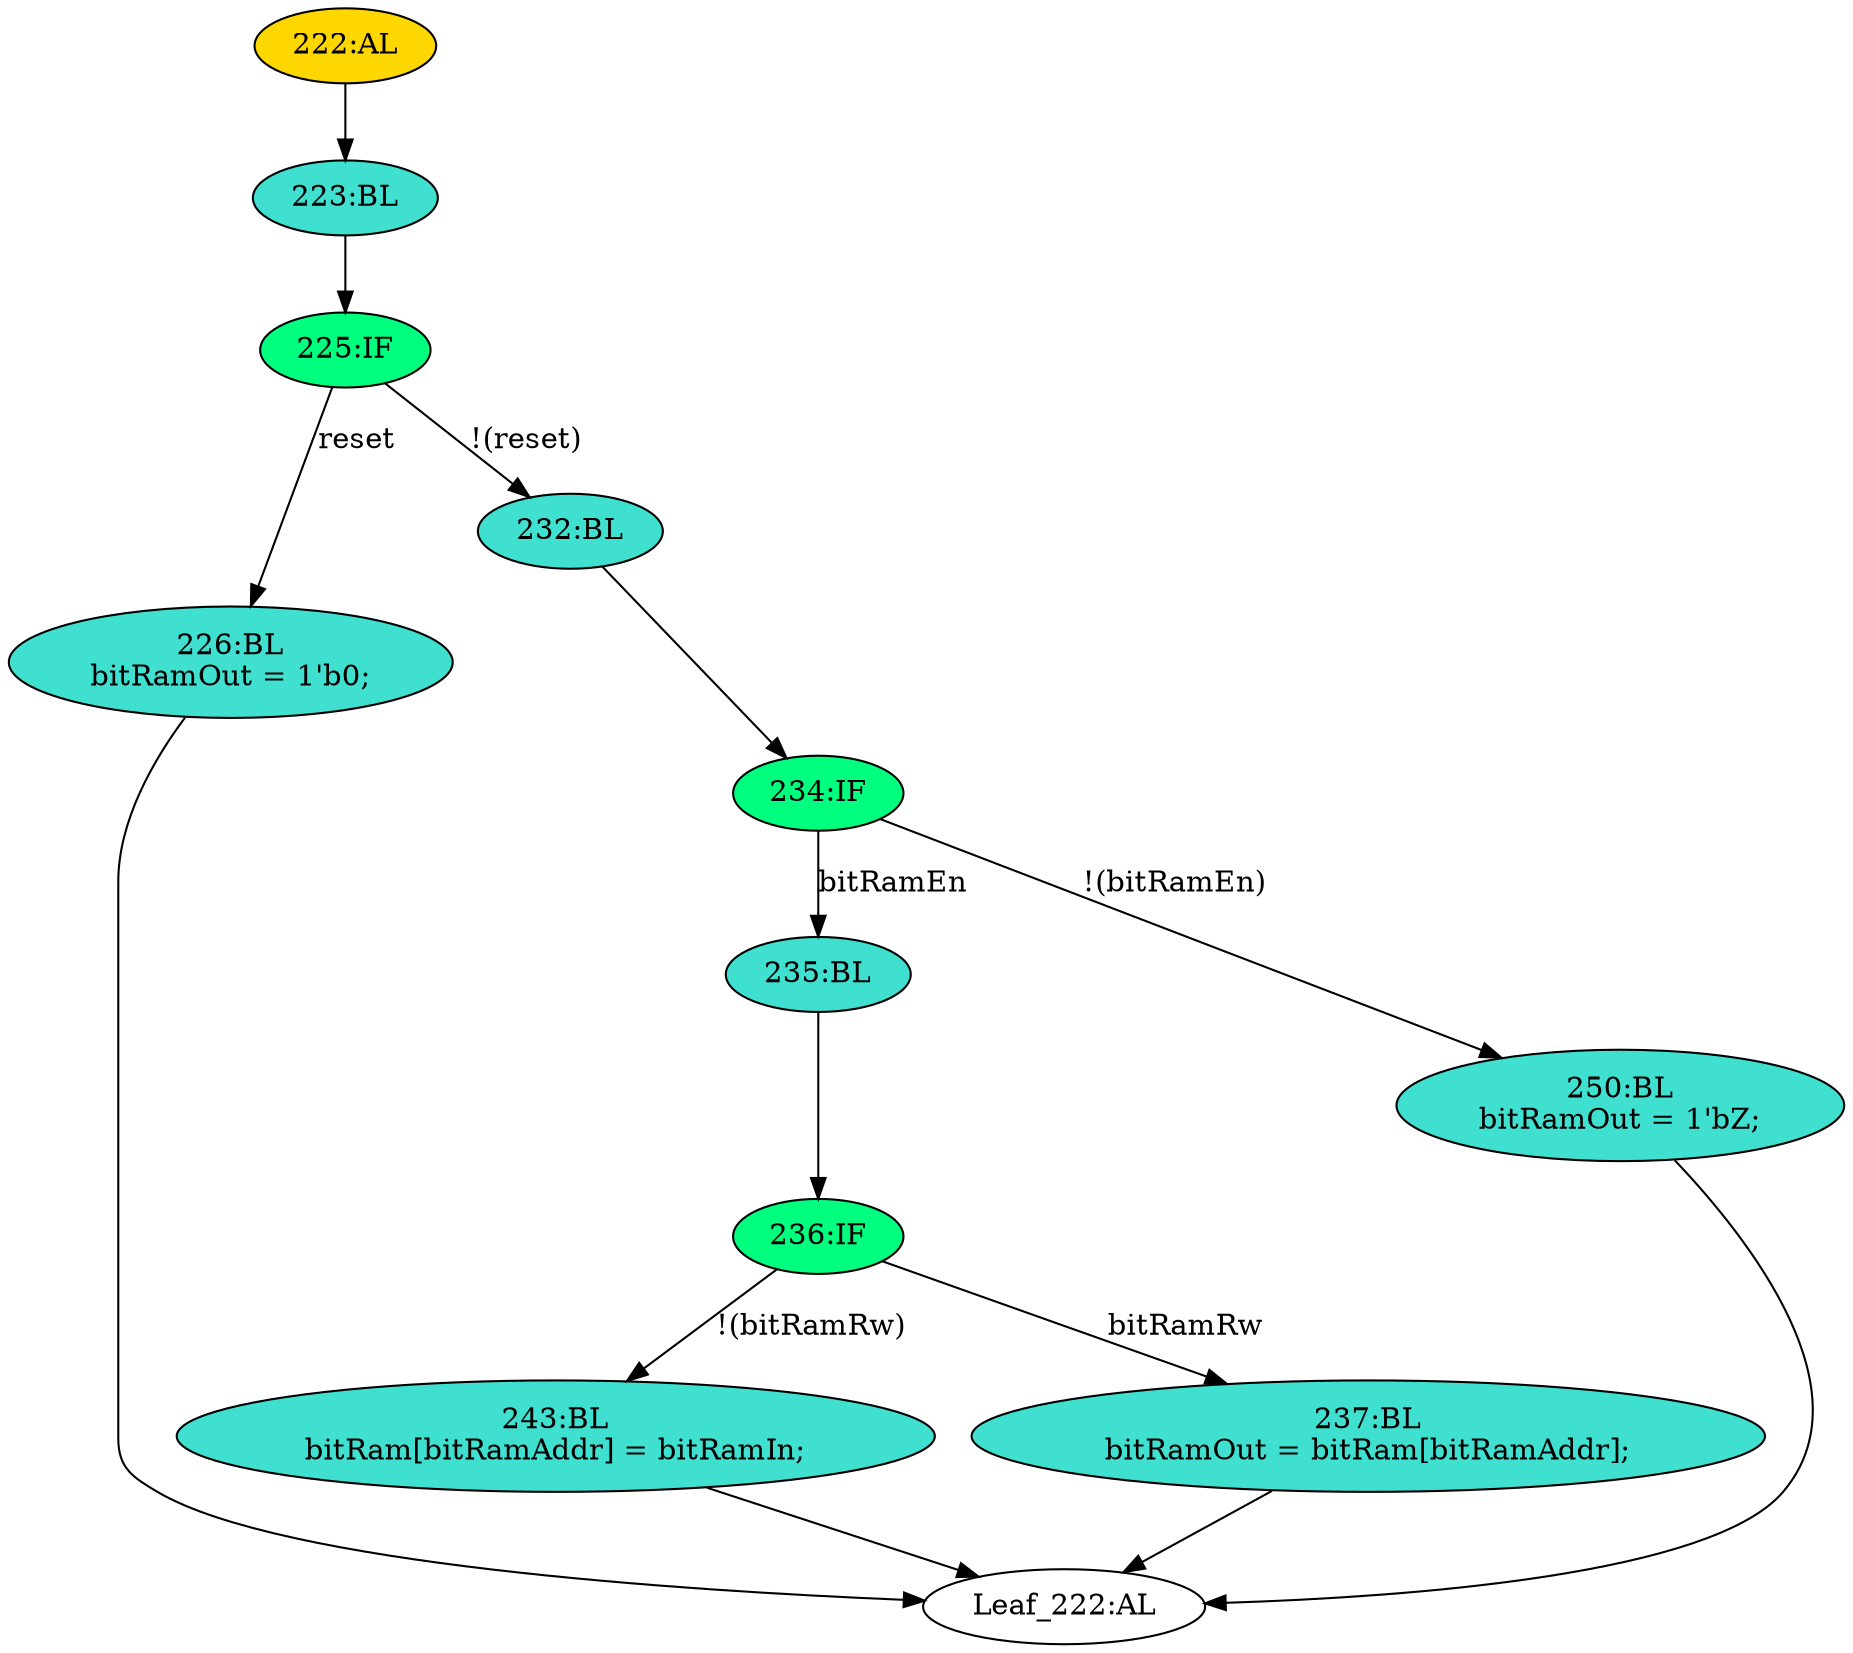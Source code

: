 strict digraph "" {
	node [label="\N"];
	"226:BL"	 [ast="<pyverilog.vparser.ast.Block object at 0x7fe85aecf990>",
		fillcolor=turquoise,
		label="226:BL
bitRamOut = 1'b0;",
		statements="[<pyverilog.vparser.ast.BlockingSubstitution object at 0x7fe85aecf9d0>]",
		style=filled,
		typ=Block];
	"Leaf_222:AL"	 [def_var="['bitRamOut', 'bitRam']",
		label="Leaf_222:AL"];
	"226:BL" -> "Leaf_222:AL"	 [cond="[]",
		lineno=None];
	"232:BL"	 [ast="<pyverilog.vparser.ast.Block object at 0x7fe85aecf4d0>",
		fillcolor=turquoise,
		label="232:BL",
		statements="[]",
		style=filled,
		typ=Block];
	"234:IF"	 [ast="<pyverilog.vparser.ast.IfStatement object at 0x7fe85aecf510>",
		fillcolor=springgreen,
		label="234:IF",
		statements="[]",
		style=filled,
		typ=IfStatement];
	"232:BL" -> "234:IF"	 [cond="[]",
		lineno=None];
	"222:AL"	 [ast="<pyverilog.vparser.ast.Always object at 0x7fe85aecf790>",
		clk_sens=True,
		fillcolor=gold,
		label="222:AL",
		sens="['clk', 'reset']",
		statements="[]",
		style=filled,
		typ=Always,
		use_var="['reset', 'bitRamEn', 'bitRam', 'bitRamIn', 'bitRamAddr', 'bitRamRw']"];
	"223:BL"	 [ast="<pyverilog.vparser.ast.Block object at 0x7fe85aecf910>",
		fillcolor=turquoise,
		label="223:BL",
		statements="[]",
		style=filled,
		typ=Block];
	"222:AL" -> "223:BL"	 [cond="[]",
		lineno=None];
	"243:BL"	 [ast="<pyverilog.vparser.ast.Block object at 0x7fe85b154210>",
		fillcolor=turquoise,
		label="243:BL
bitRam[bitRamAddr] = bitRamIn;",
		statements="[<pyverilog.vparser.ast.BlockingSubstitution object at 0x7fe85b154d50>]",
		style=filled,
		typ=Block];
	"243:BL" -> "Leaf_222:AL"	 [cond="[]",
		lineno=None];
	"225:IF"	 [ast="<pyverilog.vparser.ast.IfStatement object at 0x7fe85aecf950>",
		fillcolor=springgreen,
		label="225:IF",
		statements="[]",
		style=filled,
		typ=IfStatement];
	"225:IF" -> "226:BL"	 [cond="['reset']",
		label=reset,
		lineno=225];
	"225:IF" -> "232:BL"	 [cond="['reset']",
		label="!(reset)",
		lineno=225];
	"223:BL" -> "225:IF"	 [cond="[]",
		lineno=None];
	"235:BL"	 [ast="<pyverilog.vparser.ast.Block object at 0x7fe85b154710>",
		fillcolor=turquoise,
		label="235:BL",
		statements="[]",
		style=filled,
		typ=Block];
	"236:IF"	 [ast="<pyverilog.vparser.ast.IfStatement object at 0x7fe85b154450>",
		fillcolor=springgreen,
		label="236:IF",
		statements="[]",
		style=filled,
		typ=IfStatement];
	"235:BL" -> "236:IF"	 [cond="[]",
		lineno=None];
	"236:IF" -> "243:BL"	 [cond="['bitRamRw']",
		label="!(bitRamRw)",
		lineno=236];
	"237:BL"	 [ast="<pyverilog.vparser.ast.Block object at 0x7fe85b154350>",
		fillcolor=turquoise,
		label="237:BL
bitRamOut = bitRam[bitRamAddr];",
		statements="[<pyverilog.vparser.ast.BlockingSubstitution object at 0x7fe85b1540d0>]",
		style=filled,
		typ=Block];
	"236:IF" -> "237:BL"	 [cond="['bitRamRw']",
		label=bitRamRw,
		lineno=236];
	"237:BL" -> "Leaf_222:AL"	 [cond="[]",
		lineno=None];
	"234:IF" -> "235:BL"	 [cond="['bitRamEn']",
		label=bitRamEn,
		lineno=234];
	"250:BL"	 [ast="<pyverilog.vparser.ast.Block object at 0x7fe85aecf550>",
		fillcolor=turquoise,
		label="250:BL
bitRamOut = 1'bZ;",
		statements="[<pyverilog.vparser.ast.BlockingSubstitution object at 0x7fe85aecf590>]",
		style=filled,
		typ=Block];
	"234:IF" -> "250:BL"	 [cond="['bitRamEn']",
		label="!(bitRamEn)",
		lineno=234];
	"250:BL" -> "Leaf_222:AL"	 [cond="[]",
		lineno=None];
}
